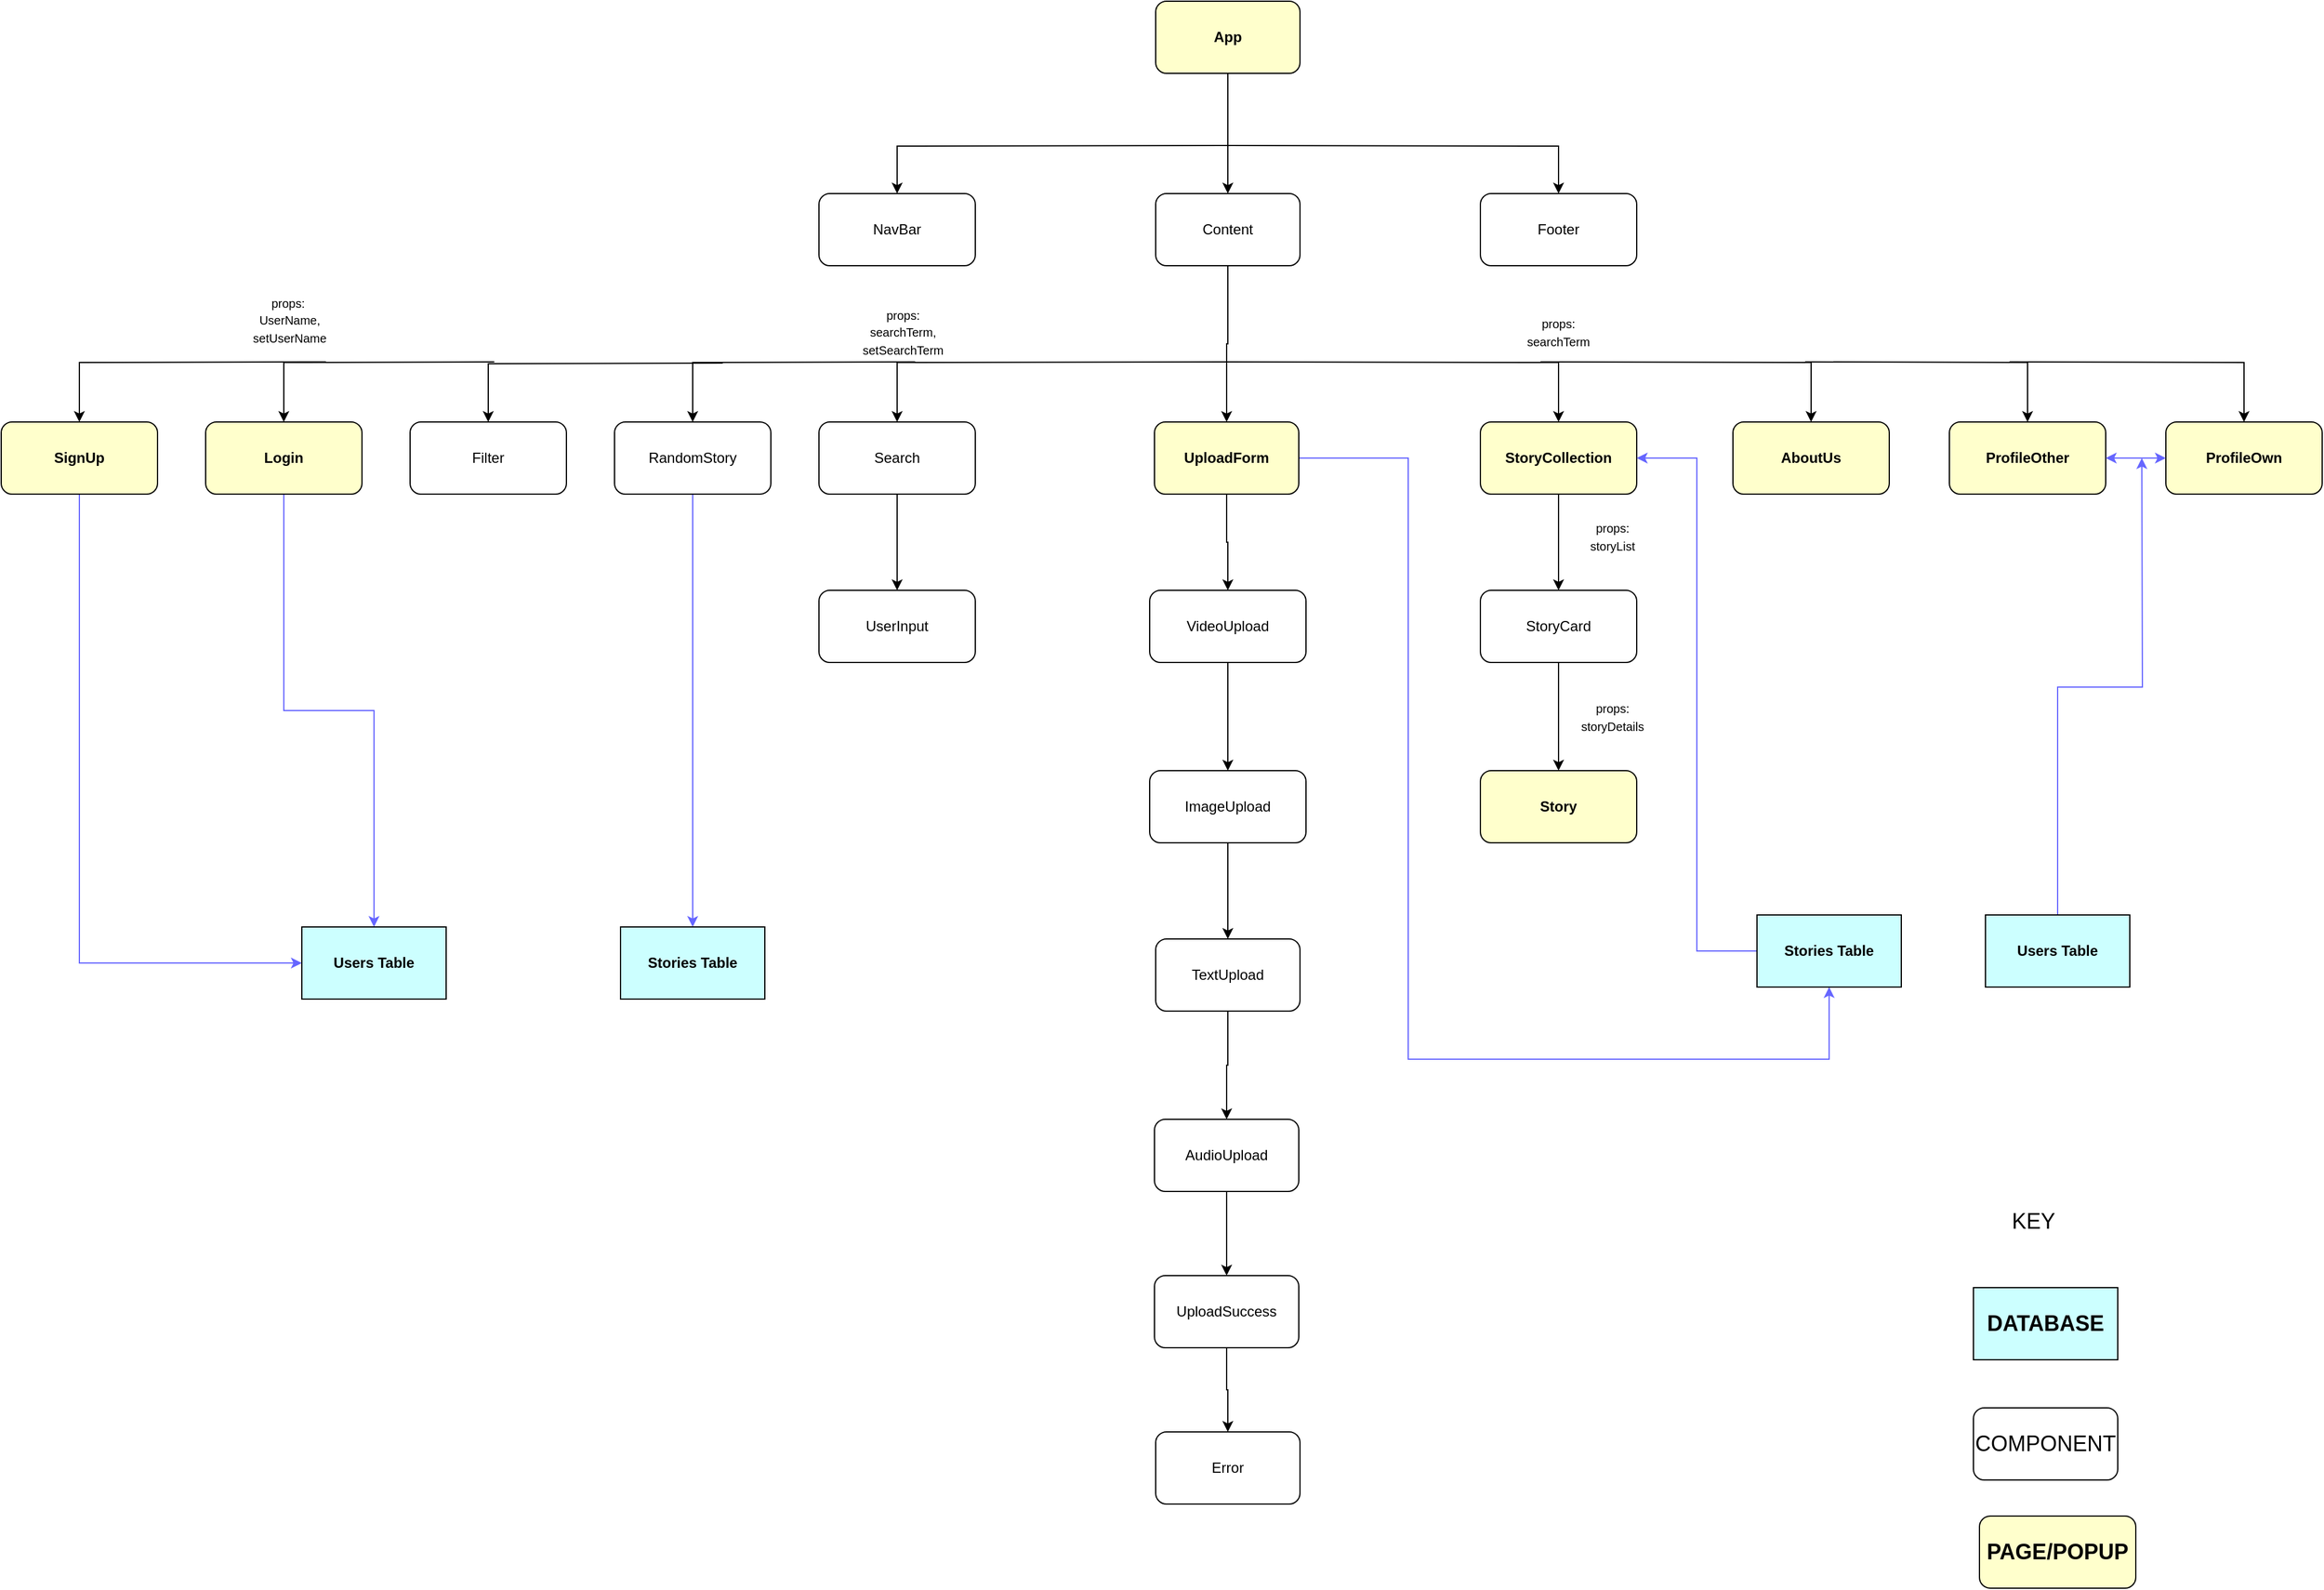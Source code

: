 <mxfile version="21.3.8" type="google">
  <diagram name="Page-1" id="yXmm3q6YveMXn_VLhChS">
    <mxGraphModel grid="1" page="1" gridSize="10" guides="1" tooltips="1" connect="1" arrows="1" fold="1" pageScale="1" pageWidth="2339" pageHeight="3300" math="0" shadow="0">
      <root>
        <mxCell id="0" />
        <mxCell id="1" parent="0" />
        <mxCell id="5zNxtTob4UXmjuOCQYm5-3" value="NavBar" style="rounded=1;whiteSpace=wrap;html=1;" vertex="1" parent="1">
          <mxGeometry x="830" y="200" width="130" height="60" as="geometry" />
        </mxCell>
        <mxCell id="5zNxtTob4UXmjuOCQYm5-4" value="Footer" style="rounded=1;whiteSpace=wrap;html=1;" vertex="1" parent="1">
          <mxGeometry x="1380" y="200" width="130" height="60" as="geometry" />
        </mxCell>
        <mxCell id="5zNxtTob4UXmjuOCQYm5-22" style="edgeStyle=orthogonalEdgeStyle;rounded=0;orthogonalLoop=1;jettySize=auto;html=1;exitX=0.5;exitY=1;exitDx=0;exitDy=0;entryX=0.5;entryY=0;entryDx=0;entryDy=0;" edge="1" parent="1" source="5zNxtTob4UXmjuOCQYm5-5" target="5zNxtTob4UXmjuOCQYm5-8">
          <mxGeometry relative="1" as="geometry" />
        </mxCell>
        <mxCell id="5zNxtTob4UXmjuOCQYm5-5" value="Search" style="rounded=1;whiteSpace=wrap;html=1;" vertex="1" parent="1">
          <mxGeometry x="830" y="390" width="130" height="60" as="geometry" />
        </mxCell>
        <mxCell id="5zNxtTob4UXmjuOCQYm5-29" style="edgeStyle=orthogonalEdgeStyle;rounded=0;orthogonalLoop=1;jettySize=auto;html=1;exitX=0.5;exitY=1;exitDx=0;exitDy=0;entryX=0.5;entryY=0;entryDx=0;entryDy=0;" edge="1" parent="1" source="5zNxtTob4UXmjuOCQYm5-7" target="5zNxtTob4UXmjuOCQYm5-27">
          <mxGeometry relative="1" as="geometry" />
        </mxCell>
        <mxCell id="5zNxtTob4UXmjuOCQYm5-7" value="StoryCollection" style="rounded=1;whiteSpace=wrap;html=1;fontStyle=1;fontColor=#000000;fillColor=#FFFFCC;" vertex="1" parent="1">
          <mxGeometry x="1380" y="390" width="130" height="60" as="geometry" />
        </mxCell>
        <mxCell id="5zNxtTob4UXmjuOCQYm5-8" value="UserInput" style="rounded=1;whiteSpace=wrap;html=1;" vertex="1" parent="1">
          <mxGeometry x="830" y="530" width="130" height="60" as="geometry" />
        </mxCell>
        <mxCell id="5zNxtTob4UXmjuOCQYm5-24" style="edgeStyle=orthogonalEdgeStyle;rounded=0;orthogonalLoop=1;jettySize=auto;html=1;exitX=0.5;exitY=1;exitDx=0;exitDy=0;entryX=0.5;entryY=0;entryDx=0;entryDy=0;" edge="1" parent="1" source="5zNxtTob4UXmjuOCQYm5-9" target="5zNxtTob4UXmjuOCQYm5-10">
          <mxGeometry relative="1" as="geometry" />
        </mxCell>
        <mxCell id="5zNxtTob4UXmjuOCQYm5-9" value="VideoUpload" style="rounded=1;whiteSpace=wrap;html=1;" vertex="1" parent="1">
          <mxGeometry x="1105" y="530" width="130" height="60" as="geometry" />
        </mxCell>
        <mxCell id="5zNxtTob4UXmjuOCQYm5-63" style="edgeStyle=orthogonalEdgeStyle;rounded=0;orthogonalLoop=1;jettySize=auto;html=1;exitX=0.5;exitY=1;exitDx=0;exitDy=0;entryX=0.5;entryY=0;entryDx=0;entryDy=0;" edge="1" parent="1" source="5zNxtTob4UXmjuOCQYm5-10" target="5zNxtTob4UXmjuOCQYm5-52">
          <mxGeometry relative="1" as="geometry" />
        </mxCell>
        <mxCell id="5zNxtTob4UXmjuOCQYm5-10" value="ImageUpload" style="rounded=1;whiteSpace=wrap;html=1;" vertex="1" parent="1">
          <mxGeometry x="1105" y="680" width="130" height="60" as="geometry" />
        </mxCell>
        <mxCell id="5zNxtTob4UXmjuOCQYm5-30" style="edgeStyle=orthogonalEdgeStyle;rounded=0;orthogonalLoop=1;jettySize=auto;html=1;exitX=0.5;exitY=1;exitDx=0;exitDy=0;entryX=0.5;entryY=0;entryDx=0;entryDy=0;" edge="1" parent="1" source="5zNxtTob4UXmjuOCQYm5-27" target="5zNxtTob4UXmjuOCQYm5-28">
          <mxGeometry relative="1" as="geometry" />
        </mxCell>
        <mxCell id="5zNxtTob4UXmjuOCQYm5-27" value="StoryCard" style="rounded=1;whiteSpace=wrap;html=1;" vertex="1" parent="1">
          <mxGeometry x="1380" y="530" width="130" height="60" as="geometry" />
        </mxCell>
        <mxCell id="5zNxtTob4UXmjuOCQYm5-28" value="Story" style="rounded=1;whiteSpace=wrap;html=1;fontStyle=1;fontColor=#000000;fillColor=#FFFFCC;" vertex="1" parent="1">
          <mxGeometry x="1380" y="680" width="130" height="60" as="geometry" />
        </mxCell>
        <mxCell id="5zNxtTob4UXmjuOCQYm5-38" value="Filter" style="rounded=1;whiteSpace=wrap;html=1;" vertex="1" parent="1">
          <mxGeometry x="490" y="390" width="130" height="60" as="geometry" />
        </mxCell>
        <mxCell id="vHPRXUMPZwmQB7vEgJFN-10" style="edgeStyle=orthogonalEdgeStyle;rounded=0;orthogonalLoop=1;jettySize=auto;html=1;exitX=0.5;exitY=1;exitDx=0;exitDy=0;fillColor=#0050ef;strokeColor=#6666FF;" edge="1" parent="1" source="5zNxtTob4UXmjuOCQYm5-40" target="vHPRXUMPZwmQB7vEgJFN-8">
          <mxGeometry relative="1" as="geometry" />
        </mxCell>
        <mxCell id="5zNxtTob4UXmjuOCQYm5-40" value="RandomStory" style="rounded=1;whiteSpace=wrap;html=1;" vertex="1" parent="1">
          <mxGeometry x="660" y="390" width="130" height="60" as="geometry" />
        </mxCell>
        <mxCell id="5zNxtTob4UXmjuOCQYm5-41" value="ProfileOther" style="rounded=1;whiteSpace=wrap;html=1;fontStyle=1;fontColor=#000000;fillColor=#FFFFCC;" vertex="1" parent="1">
          <mxGeometry x="1770" y="390" width="130" height="60" as="geometry" />
        </mxCell>
        <mxCell id="5zNxtTob4UXmjuOCQYm5-42" value="ProfileOwn" style="rounded=1;whiteSpace=wrap;html=1;fillColor=#FFFFCC;fontStyle=1;fontColor=#000000;" vertex="1" parent="1">
          <mxGeometry x="1950" y="390" width="130" height="60" as="geometry" />
        </mxCell>
        <mxCell id="5zNxtTob4UXmjuOCQYm5-77" style="edgeStyle=orthogonalEdgeStyle;rounded=0;orthogonalLoop=1;jettySize=auto;html=1;exitX=0.5;exitY=1;exitDx=0;exitDy=0;entryX=0.5;entryY=0;entryDx=0;entryDy=0;" edge="1" parent="1" source="5zNxtTob4UXmjuOCQYm5-45" target="5zNxtTob4UXmjuOCQYm5-9">
          <mxGeometry relative="1" as="geometry" />
        </mxCell>
        <mxCell id="vHPRXUMPZwmQB7vEgJFN-7" style="edgeStyle=orthogonalEdgeStyle;rounded=0;orthogonalLoop=1;jettySize=auto;html=1;exitX=1;exitY=0.5;exitDx=0;exitDy=0;entryX=0.5;entryY=1;entryDx=0;entryDy=0;fillColor=#0050ef;strokeColor=#6666FF;" edge="1" parent="1" source="5zNxtTob4UXmjuOCQYm5-45" target="vHPRXUMPZwmQB7vEgJFN-1">
          <mxGeometry relative="1" as="geometry">
            <Array as="points">
              <mxPoint x="1320" y="420" />
              <mxPoint x="1320" y="920" />
              <mxPoint x="1670" y="920" />
            </Array>
          </mxGeometry>
        </mxCell>
        <mxCell id="5zNxtTob4UXmjuOCQYm5-45" value="UploadForm" style="rounded=1;whiteSpace=wrap;html=1;fontColor=#000000;fillColor=#FFFFCC;fontStyle=1" vertex="1" parent="1">
          <mxGeometry x="1109" y="390" width="120" height="60" as="geometry" />
        </mxCell>
        <mxCell id="vHPRXUMPZwmQB7vEgJFN-11" style="rounded=0;orthogonalLoop=1;jettySize=auto;html=1;exitX=0.5;exitY=1;exitDx=0;exitDy=0;entryX=0.5;entryY=0;entryDx=0;entryDy=0;fillColor=#0050ef;strokeColor=#6666FF;edgeStyle=orthogonalEdgeStyle;" edge="1" parent="1" source="5zNxtTob4UXmjuOCQYm5-47" target="vHPRXUMPZwmQB7vEgJFN-9">
          <mxGeometry relative="1" as="geometry" />
        </mxCell>
        <mxCell id="5zNxtTob4UXmjuOCQYm5-47" value="Login" style="rounded=1;whiteSpace=wrap;html=1;fontStyle=1;fontColor=#000000;fillColor=#FFFFCC;" vertex="1" parent="1">
          <mxGeometry x="320" y="390" width="130" height="60" as="geometry" />
        </mxCell>
        <mxCell id="vHPRXUMPZwmQB7vEgJFN-12" style="edgeStyle=orthogonalEdgeStyle;rounded=0;orthogonalLoop=1;jettySize=auto;html=1;entryX=0;entryY=0.5;entryDx=0;entryDy=0;exitX=0.5;exitY=1;exitDx=0;exitDy=0;fillColor=#d80073;strokeColor=#6666FF;" edge="1" parent="1" source="5zNxtTob4UXmjuOCQYm5-48" target="vHPRXUMPZwmQB7vEgJFN-9">
          <mxGeometry relative="1" as="geometry" />
        </mxCell>
        <mxCell id="5zNxtTob4UXmjuOCQYm5-48" value="SignUp" style="rounded=1;whiteSpace=wrap;html=1;fillColor=#FFFFCC;fontStyle=1;fontColor=#000000;" vertex="1" parent="1">
          <mxGeometry x="150" y="390" width="130" height="60" as="geometry" />
        </mxCell>
        <mxCell id="5zNxtTob4UXmjuOCQYm5-50" value="AboutUs" style="rounded=1;whiteSpace=wrap;html=1;fillColor=#FFFFCC;fontColor=#000000;fontStyle=1" vertex="1" parent="1">
          <mxGeometry x="1590" y="390" width="130" height="60" as="geometry" />
        </mxCell>
        <mxCell id="5zNxtTob4UXmjuOCQYm5-64" style="edgeStyle=orthogonalEdgeStyle;rounded=0;orthogonalLoop=1;jettySize=auto;html=1;exitX=0.5;exitY=1;exitDx=0;exitDy=0;entryX=0.5;entryY=0;entryDx=0;entryDy=0;" edge="1" parent="1" source="5zNxtTob4UXmjuOCQYm5-52" target="5zNxtTob4UXmjuOCQYm5-53">
          <mxGeometry relative="1" as="geometry" />
        </mxCell>
        <mxCell id="5zNxtTob4UXmjuOCQYm5-52" value="TextUpload" style="rounded=1;whiteSpace=wrap;html=1;" vertex="1" parent="1">
          <mxGeometry x="1110" y="820" width="120" height="60" as="geometry" />
        </mxCell>
        <mxCell id="5zNxtTob4UXmjuOCQYm5-65" style="edgeStyle=orthogonalEdgeStyle;rounded=0;orthogonalLoop=1;jettySize=auto;html=1;exitX=0.5;exitY=1;exitDx=0;exitDy=0;" edge="1" parent="1" source="5zNxtTob4UXmjuOCQYm5-53" target="5zNxtTob4UXmjuOCQYm5-54">
          <mxGeometry relative="1" as="geometry" />
        </mxCell>
        <mxCell id="5zNxtTob4UXmjuOCQYm5-53" value="AudioUpload" style="rounded=1;whiteSpace=wrap;html=1;" vertex="1" parent="1">
          <mxGeometry x="1109" y="970" width="120" height="60" as="geometry" />
        </mxCell>
        <mxCell id="5zNxtTob4UXmjuOCQYm5-66" style="edgeStyle=orthogonalEdgeStyle;rounded=0;orthogonalLoop=1;jettySize=auto;html=1;exitX=0.5;exitY=1;exitDx=0;exitDy=0;" edge="1" parent="1" source="5zNxtTob4UXmjuOCQYm5-54" target="5zNxtTob4UXmjuOCQYm5-55">
          <mxGeometry relative="1" as="geometry" />
        </mxCell>
        <mxCell id="5zNxtTob4UXmjuOCQYm5-54" value="UploadSuccess" style="rounded=1;whiteSpace=wrap;html=1;" vertex="1" parent="1">
          <mxGeometry x="1109" y="1100" width="120" height="60" as="geometry" />
        </mxCell>
        <mxCell id="5zNxtTob4UXmjuOCQYm5-55" value="Error" style="rounded=1;whiteSpace=wrap;html=1;" vertex="1" parent="1">
          <mxGeometry x="1110" y="1230" width="120" height="60" as="geometry" />
        </mxCell>
        <mxCell id="5zNxtTob4UXmjuOCQYm5-67" style="edgeStyle=orthogonalEdgeStyle;rounded=0;orthogonalLoop=1;jettySize=auto;html=1;exitX=0.5;exitY=1;exitDx=0;exitDy=0;" edge="1" parent="1" source="5zNxtTob4UXmjuOCQYm5-56" target="5zNxtTob4UXmjuOCQYm5-45">
          <mxGeometry relative="1" as="geometry" />
        </mxCell>
        <mxCell id="5zNxtTob4UXmjuOCQYm5-68" style="edgeStyle=orthogonalEdgeStyle;rounded=0;orthogonalLoop=1;jettySize=auto;html=1;" edge="1" parent="1" target="5zNxtTob4UXmjuOCQYm5-7">
          <mxGeometry relative="1" as="geometry">
            <mxPoint x="1170" y="340" as="sourcePoint" />
          </mxGeometry>
        </mxCell>
        <mxCell id="5zNxtTob4UXmjuOCQYm5-69" style="edgeStyle=orthogonalEdgeStyle;rounded=0;orthogonalLoop=1;jettySize=auto;html=1;" edge="1" parent="1" target="5zNxtTob4UXmjuOCQYm5-50">
          <mxGeometry relative="1" as="geometry">
            <mxPoint x="1430" y="340" as="sourcePoint" />
          </mxGeometry>
        </mxCell>
        <mxCell id="5zNxtTob4UXmjuOCQYm5-70" style="edgeStyle=orthogonalEdgeStyle;rounded=0;orthogonalLoop=1;jettySize=auto;html=1;entryX=0.5;entryY=0;entryDx=0;entryDy=0;" edge="1" parent="1" target="5zNxtTob4UXmjuOCQYm5-41">
          <mxGeometry relative="1" as="geometry">
            <mxPoint x="1650" y="340" as="sourcePoint" />
          </mxGeometry>
        </mxCell>
        <mxCell id="5zNxtTob4UXmjuOCQYm5-71" style="edgeStyle=orthogonalEdgeStyle;rounded=0;orthogonalLoop=1;jettySize=auto;html=1;entryX=0.5;entryY=0;entryDx=0;entryDy=0;" edge="1" parent="1" target="5zNxtTob4UXmjuOCQYm5-42">
          <mxGeometry relative="1" as="geometry">
            <mxPoint x="1820" y="340" as="sourcePoint" />
          </mxGeometry>
        </mxCell>
        <mxCell id="5zNxtTob4UXmjuOCQYm5-72" style="edgeStyle=orthogonalEdgeStyle;rounded=0;orthogonalLoop=1;jettySize=auto;html=1;entryX=0.5;entryY=0;entryDx=0;entryDy=0;" edge="1" parent="1" target="5zNxtTob4UXmjuOCQYm5-5">
          <mxGeometry relative="1" as="geometry">
            <mxPoint x="1170" y="340" as="sourcePoint" />
          </mxGeometry>
        </mxCell>
        <mxCell id="5zNxtTob4UXmjuOCQYm5-73" style="edgeStyle=orthogonalEdgeStyle;rounded=0;orthogonalLoop=1;jettySize=auto;html=1;entryX=0.5;entryY=0;entryDx=0;entryDy=0;" edge="1" parent="1" target="5zNxtTob4UXmjuOCQYm5-40">
          <mxGeometry relative="1" as="geometry">
            <mxPoint x="910" y="340" as="sourcePoint" />
          </mxGeometry>
        </mxCell>
        <mxCell id="5zNxtTob4UXmjuOCQYm5-74" style="edgeStyle=orthogonalEdgeStyle;rounded=0;orthogonalLoop=1;jettySize=auto;html=1;entryX=0.5;entryY=0;entryDx=0;entryDy=0;" edge="1" parent="1" target="5zNxtTob4UXmjuOCQYm5-38">
          <mxGeometry relative="1" as="geometry">
            <mxPoint x="750" y="341" as="sourcePoint" />
          </mxGeometry>
        </mxCell>
        <mxCell id="5zNxtTob4UXmjuOCQYm5-75" style="edgeStyle=orthogonalEdgeStyle;rounded=0;orthogonalLoop=1;jettySize=auto;html=1;entryX=0.5;entryY=0;entryDx=0;entryDy=0;" edge="1" parent="1" target="5zNxtTob4UXmjuOCQYm5-47">
          <mxGeometry relative="1" as="geometry">
            <mxPoint x="560" y="340" as="sourcePoint" />
          </mxGeometry>
        </mxCell>
        <mxCell id="5zNxtTob4UXmjuOCQYm5-76" style="edgeStyle=orthogonalEdgeStyle;rounded=0;orthogonalLoop=1;jettySize=auto;html=1;" edge="1" parent="1" target="5zNxtTob4UXmjuOCQYm5-48">
          <mxGeometry relative="1" as="geometry">
            <mxPoint x="420" y="340" as="sourcePoint" />
          </mxGeometry>
        </mxCell>
        <mxCell id="5zNxtTob4UXmjuOCQYm5-56" value="Content" style="rounded=1;whiteSpace=wrap;html=1;" vertex="1" parent="1">
          <mxGeometry x="1110" y="200" width="120" height="60" as="geometry" />
        </mxCell>
        <mxCell id="5zNxtTob4UXmjuOCQYm5-59" style="edgeStyle=orthogonalEdgeStyle;rounded=0;orthogonalLoop=1;jettySize=auto;html=1;exitX=0.5;exitY=1;exitDx=0;exitDy=0;entryX=0.5;entryY=0;entryDx=0;entryDy=0;" edge="1" parent="1" source="5zNxtTob4UXmjuOCQYm5-57" target="5zNxtTob4UXmjuOCQYm5-56">
          <mxGeometry relative="1" as="geometry" />
        </mxCell>
        <mxCell id="5zNxtTob4UXmjuOCQYm5-61" style="edgeStyle=orthogonalEdgeStyle;rounded=0;orthogonalLoop=1;jettySize=auto;html=1;entryX=0.5;entryY=0;entryDx=0;entryDy=0;" edge="1" parent="1" target="5zNxtTob4UXmjuOCQYm5-3">
          <mxGeometry relative="1" as="geometry">
            <mxPoint x="1170" y="160" as="sourcePoint" />
          </mxGeometry>
        </mxCell>
        <mxCell id="5zNxtTob4UXmjuOCQYm5-62" style="edgeStyle=orthogonalEdgeStyle;rounded=0;orthogonalLoop=1;jettySize=auto;html=1;entryX=0.5;entryY=0;entryDx=0;entryDy=0;" edge="1" parent="1" target="5zNxtTob4UXmjuOCQYm5-4">
          <mxGeometry relative="1" as="geometry">
            <mxPoint x="1170" y="160" as="sourcePoint" />
          </mxGeometry>
        </mxCell>
        <mxCell id="5zNxtTob4UXmjuOCQYm5-57" value="App" style="rounded=1;whiteSpace=wrap;html=1;fillColor=#FFFFCC;fontColor=#000000;fontStyle=1" vertex="1" parent="1">
          <mxGeometry x="1110" y="40" width="120" height="60" as="geometry" />
        </mxCell>
        <mxCell id="vHPRXUMPZwmQB7vEgJFN-3" style="edgeStyle=orthogonalEdgeStyle;rounded=0;orthogonalLoop=1;jettySize=auto;html=1;exitX=0;exitY=0.5;exitDx=0;exitDy=0;entryX=1;entryY=0.5;entryDx=0;entryDy=0;fontColor=#007FFF;fillColor=#0050ef;strokeColor=#6666FF;" edge="1" parent="1" source="vHPRXUMPZwmQB7vEgJFN-1" target="5zNxtTob4UXmjuOCQYm5-7">
          <mxGeometry relative="1" as="geometry" />
        </mxCell>
        <mxCell id="vHPRXUMPZwmQB7vEgJFN-1" value="Stories Table" style="rounded=0;whiteSpace=wrap;html=1;fillColor=#CCFFFF;fontColor=#000000;fontStyle=1" vertex="1" parent="1">
          <mxGeometry x="1610" y="800" width="120" height="60" as="geometry" />
        </mxCell>
        <mxCell id="vHPRXUMPZwmQB7vEgJFN-5" style="edgeStyle=orthogonalEdgeStyle;rounded=0;orthogonalLoop=1;jettySize=auto;html=1;exitX=0.5;exitY=0;exitDx=0;exitDy=0;fillColor=#0050ef;strokeColor=#6666FF;" edge="1" parent="1" source="vHPRXUMPZwmQB7vEgJFN-2">
          <mxGeometry relative="1" as="geometry">
            <mxPoint x="1930" y="420" as="targetPoint" />
          </mxGeometry>
        </mxCell>
        <mxCell id="vHPRXUMPZwmQB7vEgJFN-2" value="Users Table" style="rounded=0;whiteSpace=wrap;html=1;fillColor=#CCFFFF;fontColor=#000000;fontStyle=1" vertex="1" parent="1">
          <mxGeometry x="1800" y="800" width="120" height="60" as="geometry" />
        </mxCell>
        <mxCell id="vHPRXUMPZwmQB7vEgJFN-6" value="" style="endArrow=classic;startArrow=classic;html=1;rounded=0;entryX=0;entryY=0.5;entryDx=0;entryDy=0;exitX=1;exitY=0.5;exitDx=0;exitDy=0;fillColor=#0050ef;strokeColor=#6666FF;" edge="1" parent="1" source="5zNxtTob4UXmjuOCQYm5-41" target="5zNxtTob4UXmjuOCQYm5-42">
          <mxGeometry width="50" height="50" relative="1" as="geometry">
            <mxPoint x="1900" y="430" as="sourcePoint" />
            <mxPoint x="1950" y="380" as="targetPoint" />
          </mxGeometry>
        </mxCell>
        <mxCell id="vHPRXUMPZwmQB7vEgJFN-8" value="Stories Table" style="rounded=0;whiteSpace=wrap;html=1;fillColor=#CCFFFF;fontColor=#000000;fontStyle=1" vertex="1" parent="1">
          <mxGeometry x="665" y="810" width="120" height="60" as="geometry" />
        </mxCell>
        <mxCell id="vHPRXUMPZwmQB7vEgJFN-9" value="Users Table" style="rounded=0;whiteSpace=wrap;html=1;fillColor=#CCFFFF;fontColor=#000000;fontStyle=1" vertex="1" parent="1">
          <mxGeometry x="400" y="810" width="120" height="60" as="geometry" />
        </mxCell>
        <mxCell id="vHPRXUMPZwmQB7vEgJFN-13" value="&lt;font style=&quot;font-size: 18px;&quot;&gt;DATABASE&lt;/font&gt;" style="rounded=0;whiteSpace=wrap;html=1;fillColor=#CCFFFF;fontColor=#000000;fontStyle=1" vertex="1" parent="1">
          <mxGeometry x="1790" y="1110" width="120" height="60" as="geometry" />
        </mxCell>
        <mxCell id="vHPRXUMPZwmQB7vEgJFN-14" value="&lt;font style=&quot;font-size: 18px;&quot;&gt;KEY&lt;/font&gt;" style="text;html=1;strokeColor=none;fillColor=none;align=center;verticalAlign=middle;whiteSpace=wrap;rounded=0;" vertex="1" parent="1">
          <mxGeometry x="1810" y="1040" width="60" height="30" as="geometry" />
        </mxCell>
        <mxCell id="vHPRXUMPZwmQB7vEgJFN-15" value="&lt;font style=&quot;font-size: 18px;&quot;&gt;COMPONENT&lt;/font&gt;" style="rounded=1;whiteSpace=wrap;html=1;" vertex="1" parent="1">
          <mxGeometry x="1790" y="1210" width="120" height="60" as="geometry" />
        </mxCell>
        <mxCell id="vHPRXUMPZwmQB7vEgJFN-16" value="&lt;font style=&quot;font-size: 18px;&quot;&gt;PAGE/POPUP&lt;/font&gt;" style="rounded=1;whiteSpace=wrap;html=1;fontStyle=1;fontColor=#000000;fillColor=#FFFFCC;" vertex="1" parent="1">
          <mxGeometry x="1795" y="1300" width="130" height="60" as="geometry" />
        </mxCell>
        <mxCell id="_NzZmt9z2BSs8WIMd4yx-2" value="&lt;font style=&quot;font-size: 10px;&quot;&gt;props: searchTerm, setSearchTerm&lt;/font&gt;" style="text;html=1;strokeColor=none;fillColor=none;align=center;verticalAlign=middle;whiteSpace=wrap;rounded=0;" vertex="1" parent="1">
          <mxGeometry x="860" y="290" width="80" height="50" as="geometry" />
        </mxCell>
        <mxCell id="_NzZmt9z2BSs8WIMd4yx-3" value="&lt;font style=&quot;font-size: 10px;&quot;&gt;props: searchTerm&lt;/font&gt;" style="text;html=1;strokeColor=none;fillColor=none;align=center;verticalAlign=middle;whiteSpace=wrap;rounded=0;" vertex="1" parent="1">
          <mxGeometry x="1405" y="290" width="80" height="50" as="geometry" />
        </mxCell>
        <mxCell id="_NzZmt9z2BSs8WIMd4yx-4" value="&lt;font style=&quot;font-size: 10px;&quot;&gt;props: &lt;br&gt;storyList&lt;/font&gt;" style="text;html=1;strokeColor=none;fillColor=none;align=center;verticalAlign=middle;whiteSpace=wrap;rounded=0;" vertex="1" parent="1">
          <mxGeometry x="1450" y="460" width="80" height="50" as="geometry" />
        </mxCell>
        <mxCell id="_NzZmt9z2BSs8WIMd4yx-5" value="&lt;font style=&quot;font-size: 10px;&quot;&gt;props: &lt;br&gt;storyDetails&lt;/font&gt;" style="text;html=1;strokeColor=none;fillColor=none;align=center;verticalAlign=middle;whiteSpace=wrap;rounded=0;" vertex="1" parent="1">
          <mxGeometry x="1450" y="610" width="80" height="50" as="geometry" />
        </mxCell>
        <mxCell id="_NzZmt9z2BSs8WIMd4yx-6" value="&lt;font style=&quot;font-size: 10px;&quot;&gt;props:&amp;nbsp;&lt;br&gt;UserName,&lt;br&gt;setUserName&lt;br&gt;&lt;/font&gt;" style="text;html=1;strokeColor=none;fillColor=none;align=center;verticalAlign=middle;whiteSpace=wrap;rounded=0;" vertex="1" parent="1">
          <mxGeometry x="350" y="280" width="80" height="50" as="geometry" />
        </mxCell>
      </root>
    </mxGraphModel>
  </diagram>
</mxfile>

